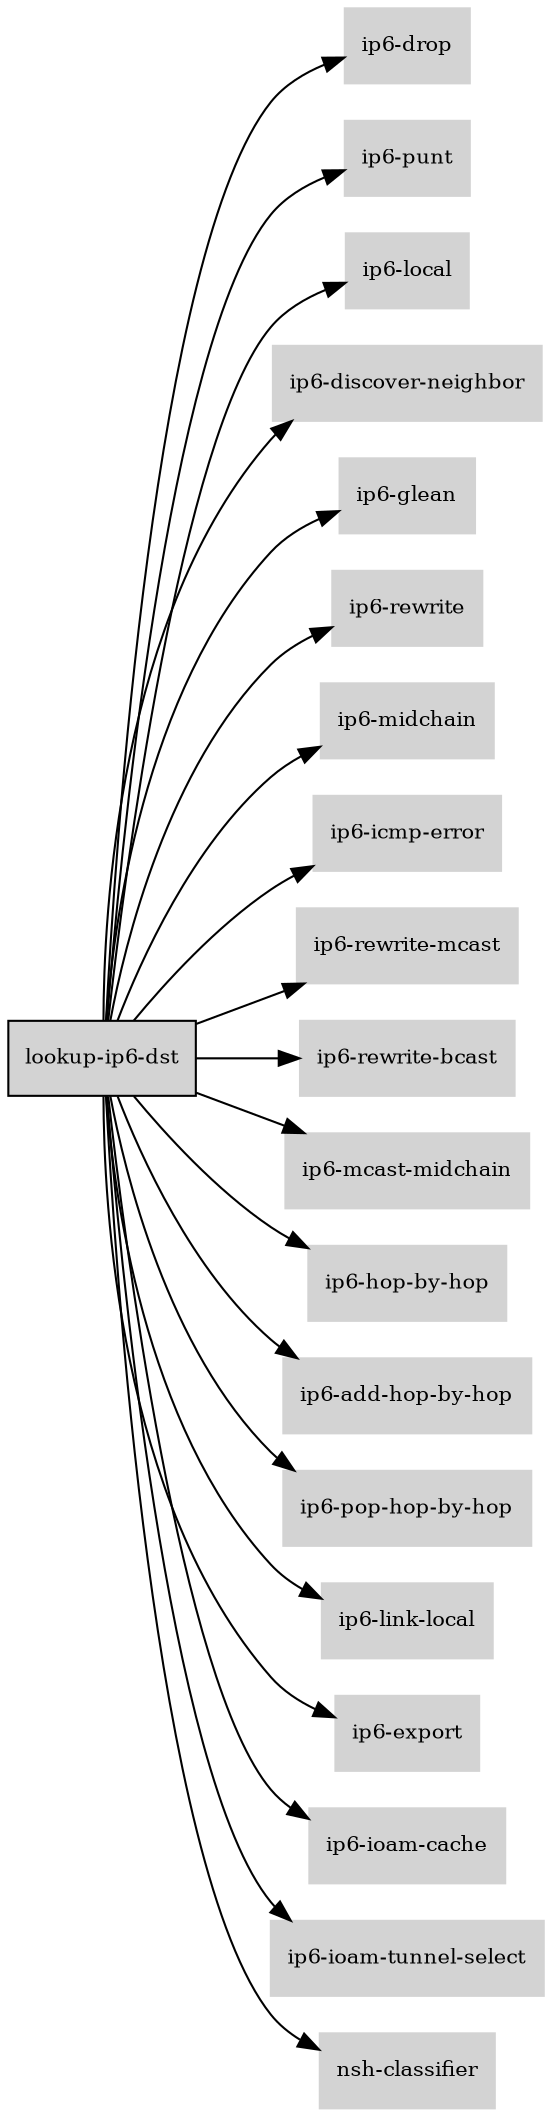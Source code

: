 digraph "lookup_ip6_dst_subgraph" {
  rankdir=LR;
  node [shape=box, style=filled, fontsize=10, color=lightgray, fontcolor=black, fillcolor=lightgray];
  "lookup-ip6-dst" [color=black, fontcolor=black, fillcolor=lightgray];
  edge [fontsize=8];
  "lookup-ip6-dst" -> "ip6-drop";
  "lookup-ip6-dst" -> "ip6-punt";
  "lookup-ip6-dst" -> "ip6-local";
  "lookup-ip6-dst" -> "ip6-discover-neighbor";
  "lookup-ip6-dst" -> "ip6-glean";
  "lookup-ip6-dst" -> "ip6-rewrite";
  "lookup-ip6-dst" -> "ip6-midchain";
  "lookup-ip6-dst" -> "ip6-icmp-error";
  "lookup-ip6-dst" -> "ip6-rewrite-mcast";
  "lookup-ip6-dst" -> "ip6-rewrite-bcast";
  "lookup-ip6-dst" -> "ip6-mcast-midchain";
  "lookup-ip6-dst" -> "ip6-hop-by-hop";
  "lookup-ip6-dst" -> "ip6-add-hop-by-hop";
  "lookup-ip6-dst" -> "ip6-pop-hop-by-hop";
  "lookup-ip6-dst" -> "ip6-link-local";
  "lookup-ip6-dst" -> "ip6-export";
  "lookup-ip6-dst" -> "ip6-ioam-cache";
  "lookup-ip6-dst" -> "ip6-ioam-tunnel-select";
  "lookup-ip6-dst" -> "nsh-classifier";
}
